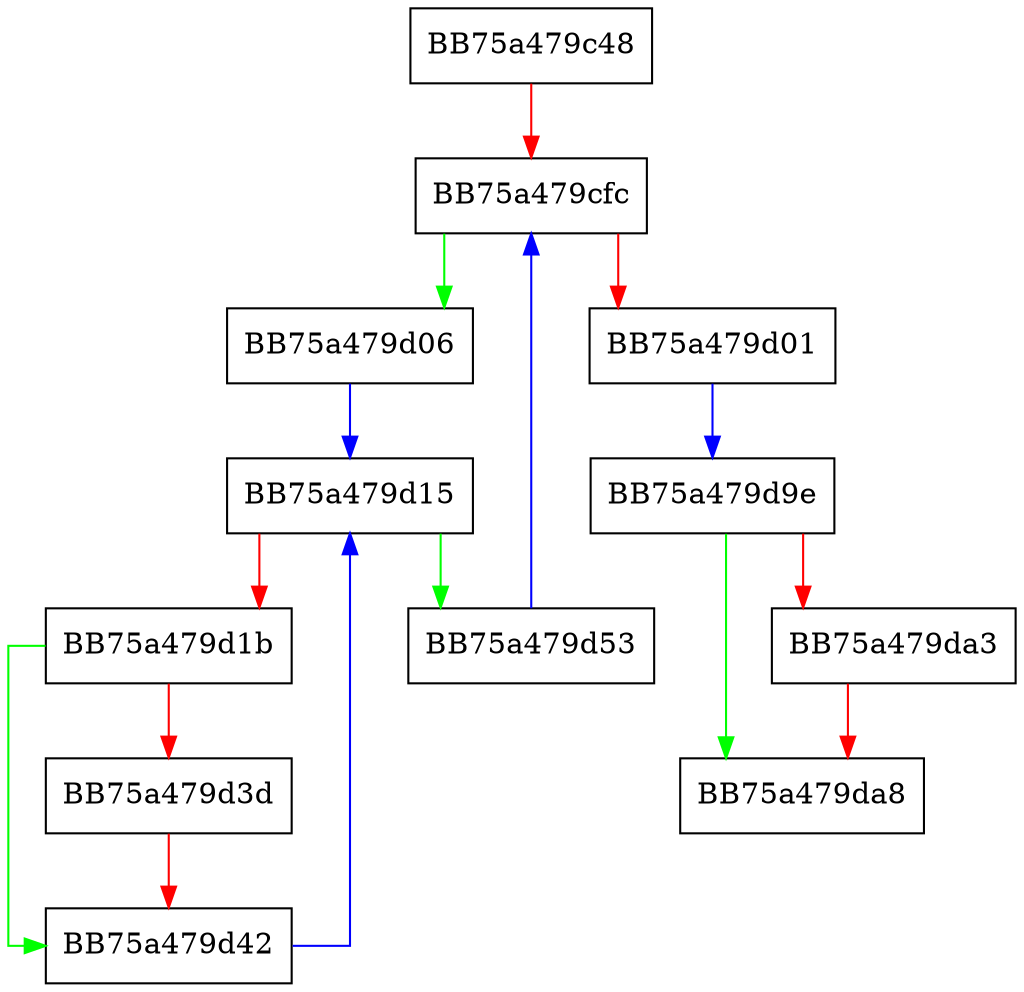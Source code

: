 digraph ReorgThreat2Appmap {
  node [shape="box"];
  graph [splines=ortho];
  BB75a479c48 -> BB75a479cfc [color="red"];
  BB75a479cfc -> BB75a479d06 [color="green"];
  BB75a479cfc -> BB75a479d01 [color="red"];
  BB75a479d01 -> BB75a479d9e [color="blue"];
  BB75a479d06 -> BB75a479d15 [color="blue"];
  BB75a479d15 -> BB75a479d53 [color="green"];
  BB75a479d15 -> BB75a479d1b [color="red"];
  BB75a479d1b -> BB75a479d42 [color="green"];
  BB75a479d1b -> BB75a479d3d [color="red"];
  BB75a479d3d -> BB75a479d42 [color="red"];
  BB75a479d42 -> BB75a479d15 [color="blue"];
  BB75a479d53 -> BB75a479cfc [color="blue"];
  BB75a479d9e -> BB75a479da8 [color="green"];
  BB75a479d9e -> BB75a479da3 [color="red"];
  BB75a479da3 -> BB75a479da8 [color="red"];
}